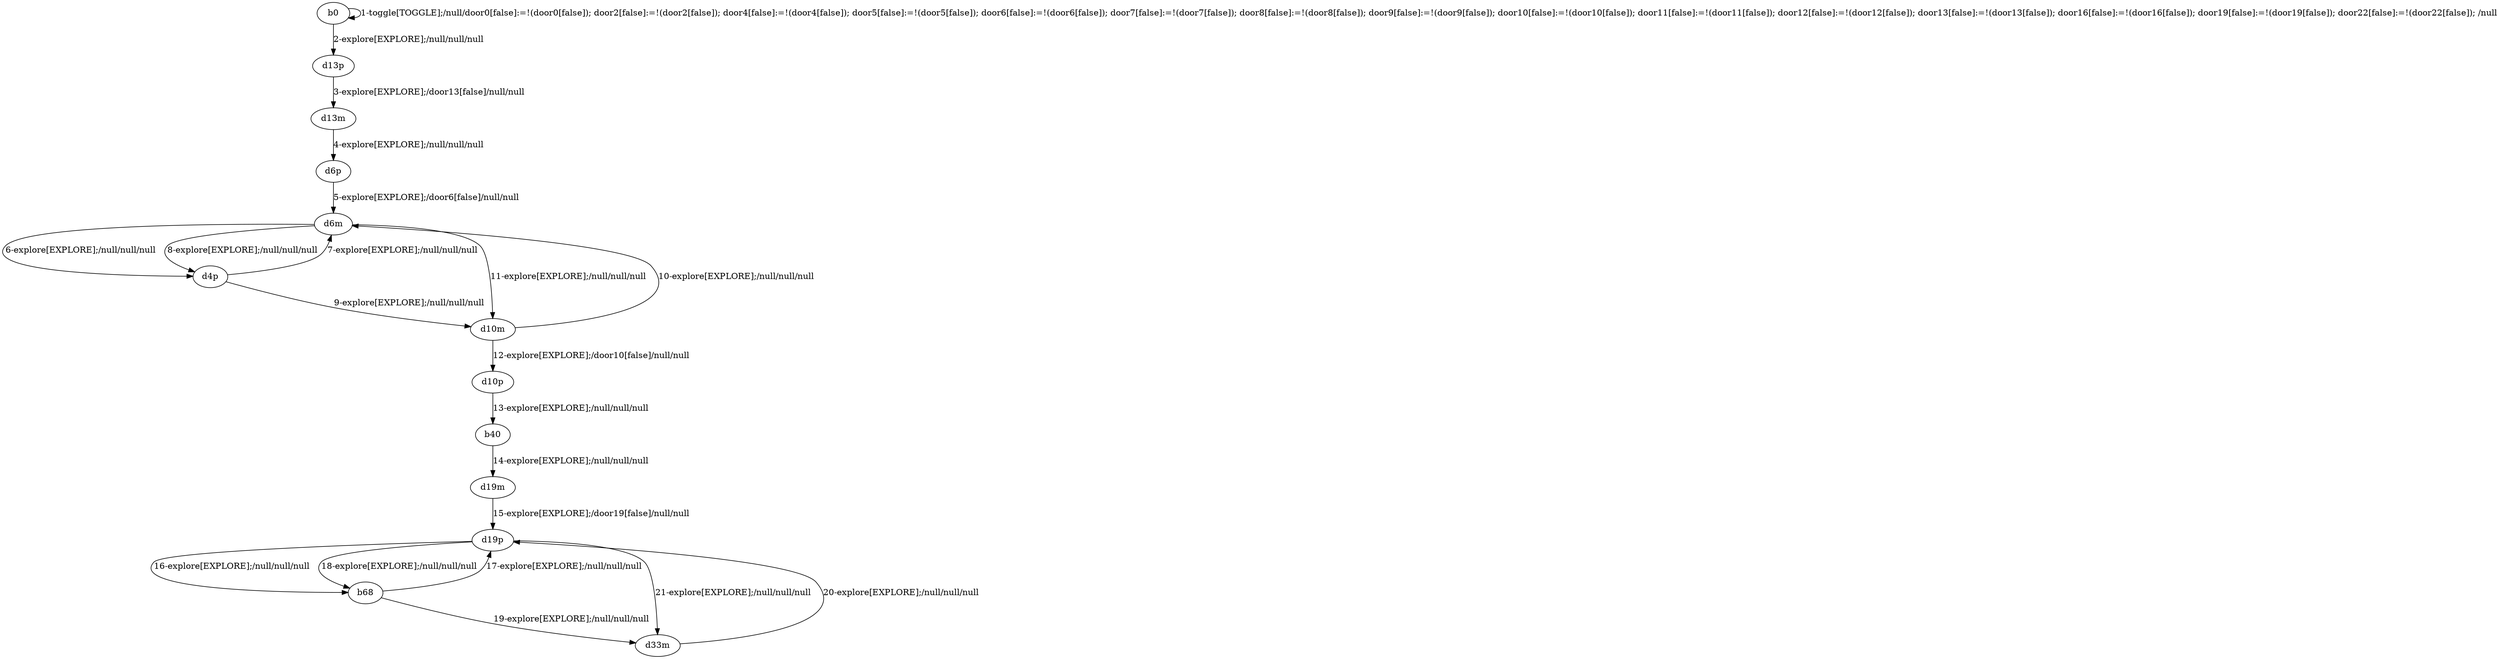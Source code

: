 # Total number of goals covered by this test: 1
# b68 --> d19p

digraph g {
"b0" -> "b0" [label = "1-toggle[TOGGLE];/null/door0[false]:=!(door0[false]); door2[false]:=!(door2[false]); door4[false]:=!(door4[false]); door5[false]:=!(door5[false]); door6[false]:=!(door6[false]); door7[false]:=!(door7[false]); door8[false]:=!(door8[false]); door9[false]:=!(door9[false]); door10[false]:=!(door10[false]); door11[false]:=!(door11[false]); door12[false]:=!(door12[false]); door13[false]:=!(door13[false]); door16[false]:=!(door16[false]); door19[false]:=!(door19[false]); door22[false]:=!(door22[false]); /null"];
"b0" -> "d13p" [label = "2-explore[EXPLORE];/null/null/null"];
"d13p" -> "d13m" [label = "3-explore[EXPLORE];/door13[false]/null/null"];
"d13m" -> "d6p" [label = "4-explore[EXPLORE];/null/null/null"];
"d6p" -> "d6m" [label = "5-explore[EXPLORE];/door6[false]/null/null"];
"d6m" -> "d4p" [label = "6-explore[EXPLORE];/null/null/null"];
"d4p" -> "d6m" [label = "7-explore[EXPLORE];/null/null/null"];
"d6m" -> "d4p" [label = "8-explore[EXPLORE];/null/null/null"];
"d4p" -> "d10m" [label = "9-explore[EXPLORE];/null/null/null"];
"d10m" -> "d6m" [label = "10-explore[EXPLORE];/null/null/null"];
"d6m" -> "d10m" [label = "11-explore[EXPLORE];/null/null/null"];
"d10m" -> "d10p" [label = "12-explore[EXPLORE];/door10[false]/null/null"];
"d10p" -> "b40" [label = "13-explore[EXPLORE];/null/null/null"];
"b40" -> "d19m" [label = "14-explore[EXPLORE];/null/null/null"];
"d19m" -> "d19p" [label = "15-explore[EXPLORE];/door19[false]/null/null"];
"d19p" -> "b68" [label = "16-explore[EXPLORE];/null/null/null"];
"b68" -> "d19p" [label = "17-explore[EXPLORE];/null/null/null"];
"d19p" -> "b68" [label = "18-explore[EXPLORE];/null/null/null"];
"b68" -> "d33m" [label = "19-explore[EXPLORE];/null/null/null"];
"d33m" -> "d19p" [label = "20-explore[EXPLORE];/null/null/null"];
"d19p" -> "d33m" [label = "21-explore[EXPLORE];/null/null/null"];
}